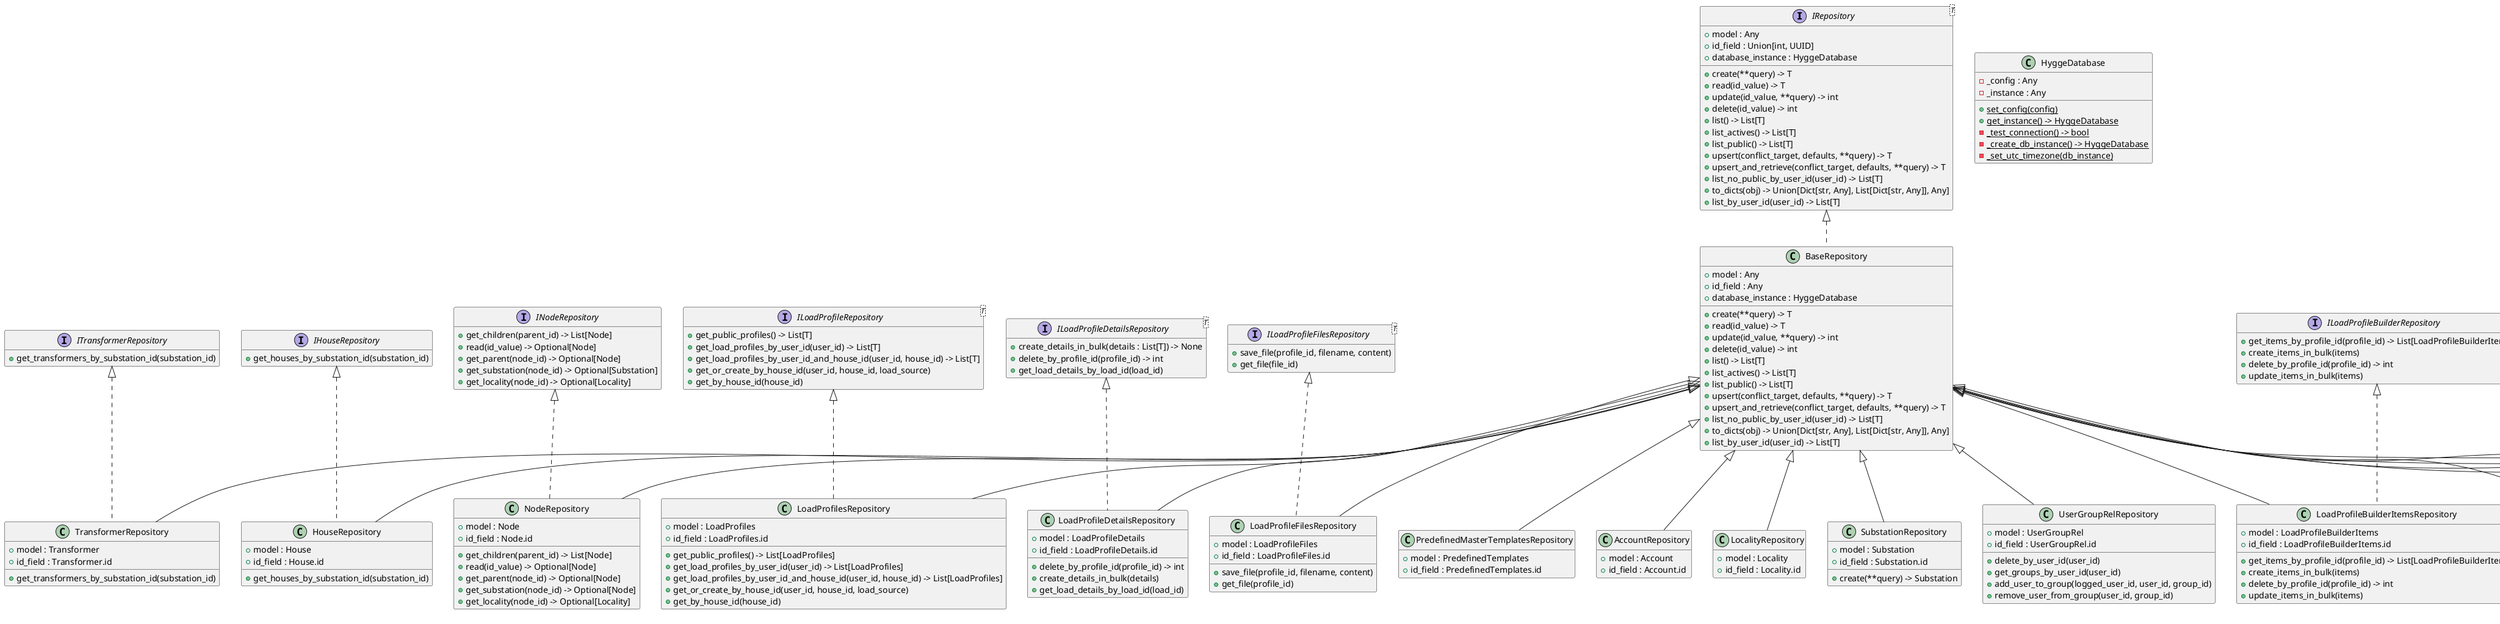 @startuml
hide empty members

interface IRepository<T> {
    + model : Any
    + id_field : Union[int, UUID]
    + create(**query) -> T
    + read(id_value) -> T
    + update(id_value, **query) -> int
    + delete(id_value) -> int
    + list() -> List[T]
    + list_actives() -> List[T]
    + list_public() -> List[T]
    + upsert(conflict_target, defaults, **query) -> T
    + upsert_and_retrieve(conflict_target, defaults, **query) -> T
    + list_no_public_by_user_id(user_id) -> List[T]
    + database_instance : HyggeDatabase
    + to_dicts(obj) -> Union[Dict[str, Any], List[Dict[str, Any]], Any]
    + list_by_user_id(user_id) -> List[T]
}

class BaseRepository {
    + model : Any
    + id_field : Any
    + database_instance : HyggeDatabase
    + create(**query) -> T
    + read(id_value) -> T
    + update(id_value, **query) -> int
    + delete(id_value) -> int
    + list() -> List[T]
    + list_actives() -> List[T]
    + list_public() -> List[T]
    + upsert(conflict_target, defaults, **query) -> T
    + upsert_and_retrieve(conflict_target, defaults, **query) -> T
    + list_no_public_by_user_id(user_id) -> List[T]
    + to_dicts(obj) -> Union[Dict[str, Any], List[Dict[str, Any]], Any]
    + list_by_user_id(user_id) -> List[T]
}

IRepository <|.. BaseRepository

class AccountRepository {
    + model : Account
    + id_field : Account.id
}

class LocalityRepository {
    + model : Locality
    + id_field : Locality.id
}

class SubstationRepository {
    + model : Substation
    + id_field : Substation.id
    + create(**query) -> Substation
}

class TransformerRepository {
    + model : Transformer
    + id_field : Transformer.id
    + get_transformers_by_substation_id(substation_id)
}

class HouseRepository {
    + model : House
    + id_field : House.id
    + get_houses_by_substation_id(substation_id)
}

class NodeRepository {
    + model : Node
    + id_field : Node.id
    + get_children(parent_id) -> List[Node]
    + read(id_value) -> Optional[Node]
    + get_parent(node_id) -> Optional[Node]
    + get_substation(node_id) -> Optional[Node]
    + get_locality(node_id) -> Optional[Locality]
}

BaseRepository <|-- AccountRepository
BaseRepository <|-- LocalityRepository
BaseRepository <|-- SubstationRepository
BaseRepository <|-- TransformerRepository
BaseRepository <|-- HouseRepository
BaseRepository <|-- NodeRepository

interface ITransformerRepository {
    + get_transformers_by_substation_id(substation_id)
}

interface IHouseRepository {
    + get_houses_by_substation_id(substation_id)
}

interface INodeRepository {
    + get_children(parent_id) -> List[Node]
    + read(id_value) -> Optional[Node]
    + get_parent(node_id) -> Optional[Node]
    + get_substation(node_id) -> Optional[Substation]
    + get_locality(node_id) -> Optional[Locality]
}

ITransformerRepository <|.. TransformerRepository
IHouseRepository <|.. HouseRepository
INodeRepository <|.. NodeRepository

class LoadProfilesRepository {
    + model : LoadProfiles
    + id_field : LoadProfiles.id
    + get_public_profiles() -> List[LoadProfiles]
    + get_load_profiles_by_user_id(user_id) -> List[LoadProfiles]
    + get_load_profiles_by_user_id_and_house_id(user_id, house_id) -> List[LoadProfiles]
    + get_or_create_by_house_id(user_id, house_id, load_source)
    + get_by_house_id(house_id)
}

class LoadProfileDetailsRepository {
    + model : LoadProfileDetails
    + id_field : LoadProfileDetails.id
    + delete_by_profile_id(profile_id) -> int
    + create_details_in_bulk(details)
    + get_load_details_by_load_id(load_id)
}

class LoadProfileFilesRepository {
    + model : LoadProfileFiles
    + id_field : LoadProfileFiles.id
    + save_file(profile_id, filename, content)
    + get_file(profile_id)
}

class LoadProfileBuilderItemsRepository {
    + model : LoadProfileBuilderItems
    + id_field : LoadProfileBuilderItems.id
    + get_items_by_profile_id(profile_id) -> List[LoadProfileBuilderItems]
    + create_items_in_bulk(items)
    + delete_by_profile_id(profile_id) -> int
    + update_items_in_bulk(items)
}

class LoadGenerationEngineRepository {
    + model : LoadGenerationEngine
    + id_field : LoadGenerationEngine.id
    + delete_by_profile_id(profile_id) -> int
}

class PredefinedTemplatesRepository {
    + model : LoadPredefinedTemplates
    + id_field : LoadPredefinedTemplates.id
    + get_by_profile_id(profile_id)
    + create_or_update(profile_id, template_id)
}

BaseRepository <|-- LoadProfilesRepository
BaseRepository <|-- LoadProfileDetailsRepository
BaseRepository <|-- LoadProfileFilesRepository
BaseRepository <|-- LoadProfileBuilderItemsRepository
BaseRepository <|-- LoadGenerationEngineRepository
BaseRepository <|-- PredefinedTemplatesRepository

interface ILoadProfileRepository<T> {
    + get_public_profiles() -> List[T]
    + get_load_profiles_by_user_id(user_id) -> List[T]
    + get_load_profiles_by_user_id_and_house_id(user_id, house_id) -> List[T]
    + get_or_create_by_house_id(user_id, house_id, load_source)
    + get_by_house_id(house_id)
}

interface ILoadProfileDetailsRepository<T> {
    + create_details_in_bulk(details : List[T]) -> None
    + delete_by_profile_id(profile_id) -> int
    + get_load_details_by_load_id(load_id)
}

interface ILoadProfileFilesRepository<T> {
    + save_file(profile_id, filename, content)
    + get_file(file_id)
}

interface ILoadProfileBuilderRepository<T> {
    + get_items_by_profile_id(profile_id) -> List[LoadProfileBuilderItems]
    + create_items_in_bulk(items)
    + delete_by_profile_id(profile_id) -> int
    + update_items_in_bulk(items)
}

interface ILoadGenerationEngineRepository<T> {
    + delete_by_profile_id(profile_id) -> int
}

interface IPredefinedTemplatesRepository<T> {
    + get_by_profile_id(profile_id)
    + create_or_update(profile_id, template_id)
}

ILoadProfileRepository <|.. LoadProfilesRepository
ILoadProfileDetailsRepository <|.. LoadProfileDetailsRepository
ILoadProfileFilesRepository <|.. LoadProfileFilesRepository
ILoadProfileBuilderRepository <|.. LoadProfileBuilderItemsRepository
ILoadGenerationEngineRepository <|.. LoadGenerationEngineRepository
IPredefinedTemplatesRepository <|.. PredefinedTemplatesRepository


class AuthAttemptRepository {
    + model : AuthAttempts
    + id_field : AuthAttempts.txn_id
    + fetch_all_previous_records_for_user(phone_number, records_after_time) -> List[AuthAttempts]
}

class GroupRepository {
    + model : Groups
    + id_field : Groups.id
    + fetch_roles_and_permissions_by_groups(session_user, now) -> List[RolePermission]
}

class UserGroupRelRepository {
    + model : UserGroupRel
    + id_field : UserGroupRel.id
    + delete_by_user_id(user_id)
    + get_groups_by_user_id(user_id)
    + add_user_to_group(logged_user_id, user_id, group_id)
    + remove_user_from_group(user_id, group_id)
}

class UserRepository {
    + model : User
    + model_user_group : UserGroupRel
    + model_account : Account
    + id_field : User.id
    + fetch_user_by_phone_number(phone_number) -> T
    + fetch_account_by_phone_number(phone_number) -> T
    + insert_into_user_and_group(user_data, data) -> T
    + insert_into_account(**data)
    + update_user_group(user_id, **query)
}

BaseRepository <|-- AuthAttemptRepository
BaseRepository <|-- GroupRepository
BaseRepository <|-- UserGroupRelRepository
BaseRepository <|-- UserRepository

interface IAuthAttemptRepository<T> {
    + fetch_all_previous_records_for_user(phone_number, records_after_time) -> List[T]
}

interface IGroupRepository<T> {
    + fetch_roles_and_permissions_by_groups(session_user, now) -> List[RolePermission]
}

interface IUserRepository<T> {
    + fetch_user_by_phone_number(phone_number) -> T
    + fetch_account_by_phone_number(phone_number) -> T
    + insert_into_user_and_group(user_data, data) -> T
    + insert_into_account(**data)
    + update_user_group(user_id, data)
}

IAuthAttemptRepository <|.. AuthAttemptRepository
IGroupRepository <|.. GroupRepository
IUserRepository <|.. UserRepository

class ElectricalAppliancesRepository {
    + model : ElectricalAppliances
    + id_field : ElectricalAppliances.id
}

BaseRepository <|-- ElectricalAppliancesRepository

interface IElectricalAppliancesRepository<T> {
    + read(id_value) -> T
}

IElectricalAppliancesRepository <|.. ElectricalAppliancesRepository

class PredefinedMasterTemplatesRepository {
    + model : PredefinedTemplates
    + id_field : PredefinedTemplates.id
}

BaseRepository <|-- PredefinedMasterTemplatesRepository

class HyggeDatabase {
    - _config : Any
    - _instance : Any
    + {static} set_config(config)
    + {static} get_instance() -> HyggeDatabase
    - {static} _test_connection() -> bool
    - {static} _create_db_instance() -> HyggeDatabase
    - {static} _set_utc_timezone(db_instance)
}

@enduml
